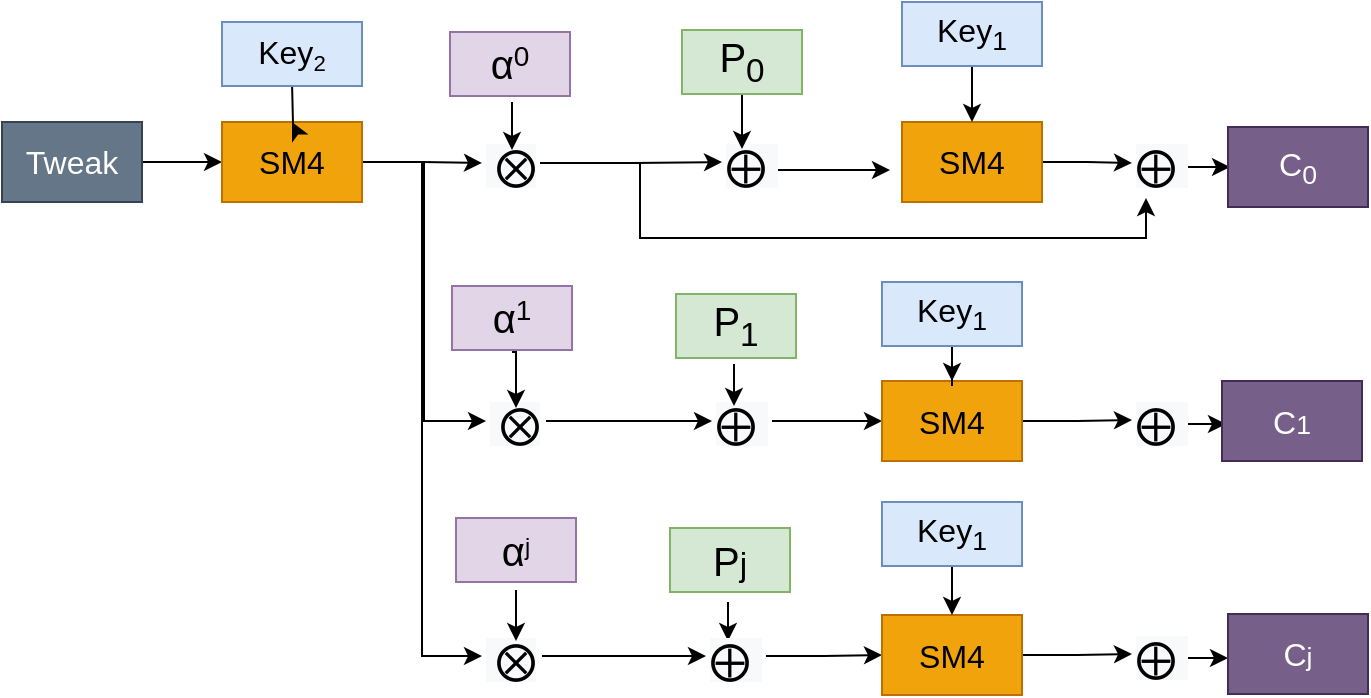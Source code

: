 <mxfile version="20.2.4" type="github">
  <diagram id="vxEQ55yAV3wUE28LkBF-" name="Page-1">
    <mxGraphModel dx="1185" dy="588" grid="1" gridSize="10" guides="1" tooltips="1" connect="1" arrows="1" fold="1" page="1" pageScale="1" pageWidth="827" pageHeight="1169" math="0" shadow="0">
      <root>
        <mxCell id="0" />
        <mxCell id="1" parent="0" />
        <mxCell id="I90uojJ2yvvB7msEJ_s_-4" value="" style="edgeStyle=orthogonalEdgeStyle;rounded=0;orthogonalLoop=1;jettySize=auto;html=1;fontSize=16;" edge="1" parent="1" source="I90uojJ2yvvB7msEJ_s_-1" target="I90uojJ2yvvB7msEJ_s_-2">
          <mxGeometry relative="1" as="geometry" />
        </mxCell>
        <mxCell id="I90uojJ2yvvB7msEJ_s_-1" value="Tweak" style="rounded=0;whiteSpace=wrap;html=1;fontSize=16;fillColor=#647687;fontColor=#ffffff;strokeColor=#314354;" vertex="1" parent="1">
          <mxGeometry x="130" y="190" width="70" height="40" as="geometry" />
        </mxCell>
        <mxCell id="I90uojJ2yvvB7msEJ_s_-11" value="" style="edgeStyle=orthogonalEdgeStyle;rounded=0;orthogonalLoop=1;jettySize=auto;html=1;fontSize=20;" edge="1" parent="1" source="I90uojJ2yvvB7msEJ_s_-2" target="I90uojJ2yvvB7msEJ_s_-9">
          <mxGeometry relative="1" as="geometry" />
        </mxCell>
        <mxCell id="I90uojJ2yvvB7msEJ_s_-19" style="edgeStyle=orthogonalEdgeStyle;rounded=0;orthogonalLoop=1;jettySize=auto;html=1;exitX=1;exitY=0.5;exitDx=0;exitDy=0;entryX=0;entryY=0.5;entryDx=0;entryDy=0;fontSize=14;" edge="1" parent="1" source="I90uojJ2yvvB7msEJ_s_-2" target="I90uojJ2yvvB7msEJ_s_-18">
          <mxGeometry relative="1" as="geometry" />
        </mxCell>
        <mxCell id="I90uojJ2yvvB7msEJ_s_-21" style="edgeStyle=orthogonalEdgeStyle;rounded=0;orthogonalLoop=1;jettySize=auto;html=1;exitX=1;exitY=0.5;exitDx=0;exitDy=0;entryX=0;entryY=0.5;entryDx=0;entryDy=0;fontSize=14;" edge="1" parent="1" source="I90uojJ2yvvB7msEJ_s_-2" target="I90uojJ2yvvB7msEJ_s_-20">
          <mxGeometry relative="1" as="geometry" />
        </mxCell>
        <mxCell id="I90uojJ2yvvB7msEJ_s_-2" value="SM4" style="rounded=0;whiteSpace=wrap;html=1;fontSize=16;fillColor=#f0a30a;strokeColor=#BD7000;fontColor=#000000;" vertex="1" parent="1">
          <mxGeometry x="240" y="190" width="70" height="40" as="geometry" />
        </mxCell>
        <mxCell id="I90uojJ2yvvB7msEJ_s_-5" value="" style="edgeStyle=orthogonalEdgeStyle;rounded=0;orthogonalLoop=1;jettySize=auto;html=1;fontSize=16;" edge="1" parent="1" target="I90uojJ2yvvB7msEJ_s_-2">
          <mxGeometry relative="1" as="geometry">
            <mxPoint x="275" y="170" as="sourcePoint" />
          </mxGeometry>
        </mxCell>
        <mxCell id="I90uojJ2yvvB7msEJ_s_-66" value="" style="edgeStyle=orthogonalEdgeStyle;rounded=0;orthogonalLoop=1;jettySize=auto;html=1;fontSize=14;" edge="1" parent="1">
          <mxGeometry relative="1" as="geometry">
            <mxPoint x="715" y="458" as="sourcePoint" />
            <mxPoint x="743" y="457.524" as="targetPoint" />
          </mxGeometry>
        </mxCell>
        <mxCell id="I90uojJ2yvvB7msEJ_s_-7" value="&lt;span style=&quot;color: rgb(0, 0, 0); font-family: Helvetica; font-size: 20px; font-style: normal; font-variant-ligatures: normal; font-variant-caps: normal; font-weight: 400; letter-spacing: normal; orphans: 2; text-align: left; text-indent: 0px; text-transform: none; widows: 2; word-spacing: 0px; -webkit-text-stroke-width: 0px; background-color: rgb(248, 249, 250); text-decoration-thickness: initial; text-decoration-style: initial; text-decoration-color: initial;&quot;&gt;&lt;font face=&quot;微软雅黑&quot; style=&quot;font-size: 20px;&quot;&gt;⨁&lt;/font&gt;&lt;/span&gt;&lt;span style=&quot;color: rgb(0, 0, 0); font-family: Helvetica; font-size: 20px; font-style: normal; font-variant-ligatures: normal; font-variant-caps: normal; font-weight: 400; letter-spacing: normal; orphans: 2; text-align: left; text-indent: 0px; text-transform: none; widows: 2; word-spacing: 0px; -webkit-text-stroke-width: 0px; background-color: rgb(248, 249, 250); text-decoration-thickness: initial; text-decoration-style: initial; text-decoration-color: initial;&quot;&gt;&amp;nbsp;&lt;/span&gt;" style="text;whiteSpace=wrap;html=1;fontSize=20;" vertex="1" parent="1">
          <mxGeometry x="695" y="438.5" width="30" height="35" as="geometry" />
        </mxCell>
        <mxCell id="I90uojJ2yvvB7msEJ_s_-32" value="" style="edgeStyle=orthogonalEdgeStyle;rounded=0;orthogonalLoop=1;jettySize=auto;html=1;fontSize=14;" edge="1" parent="1" source="I90uojJ2yvvB7msEJ_s_-9" target="I90uojJ2yvvB7msEJ_s_-31">
          <mxGeometry relative="1" as="geometry" />
        </mxCell>
        <mxCell id="I90uojJ2yvvB7msEJ_s_-43" style="edgeStyle=orthogonalEdgeStyle;rounded=0;orthogonalLoop=1;jettySize=auto;html=1;exitX=1;exitY=0.5;exitDx=0;exitDy=0;entryX=0.25;entryY=1;entryDx=0;entryDy=0;fontSize=14;" edge="1" parent="1">
          <mxGeometry relative="1" as="geometry">
            <mxPoint x="399" y="210.5" as="sourcePoint" />
            <mxPoint x="701.5" y="228" as="targetPoint" />
            <Array as="points">
              <mxPoint x="449" y="211" />
              <mxPoint x="449" y="248" />
              <mxPoint x="702" y="248" />
              <mxPoint x="702" y="228" />
            </Array>
          </mxGeometry>
        </mxCell>
        <mxCell id="I90uojJ2yvvB7msEJ_s_-9" value="&lt;span style=&quot;color: rgb(0, 0, 0); font-family: 微软雅黑; font-style: normal; font-variant-ligatures: normal; font-variant-caps: normal; font-weight: 400; letter-spacing: normal; orphans: 2; text-align: left; text-indent: 0px; text-transform: none; widows: 2; word-spacing: 0px; -webkit-text-stroke-width: 0px; background-color: rgb(248, 249, 250); text-decoration-thickness: initial; text-decoration-style: initial; text-decoration-color: initial; float: none; display: inline !important;&quot;&gt;&lt;font style=&quot;font-size: 20px;&quot;&gt;&amp;nbsp;⨂&lt;/font&gt;&lt;/span&gt;" style="text;whiteSpace=wrap;html=1;fontSize=20;" vertex="1" parent="1">
          <mxGeometry x="370" y="193" width="30" height="35" as="geometry" />
        </mxCell>
        <mxCell id="I90uojJ2yvvB7msEJ_s_-12" value="&lt;p class=&quot;MsoNormal&quot;&gt;&lt;br&gt;&lt;/p&gt;" style="text;whiteSpace=wrap;html=1;fontSize=20;" vertex="1" parent="1">
          <mxGeometry x="600" y="330" width="30" height="50" as="geometry" />
        </mxCell>
        <mxCell id="I90uojJ2yvvB7msEJ_s_-17" value="" style="edgeStyle=orthogonalEdgeStyle;rounded=0;orthogonalLoop=1;jettySize=auto;html=1;fontSize=14;" edge="1" parent="1">
          <mxGeometry relative="1" as="geometry">
            <mxPoint x="385.0" y="180" as="sourcePoint" />
            <mxPoint x="385.0" y="204" as="targetPoint" />
          </mxGeometry>
        </mxCell>
        <mxCell id="I90uojJ2yvvB7msEJ_s_-45" value="" style="edgeStyle=orthogonalEdgeStyle;rounded=0;orthogonalLoop=1;jettySize=auto;html=1;fontSize=14;" edge="1" parent="1" source="I90uojJ2yvvB7msEJ_s_-18" target="I90uojJ2yvvB7msEJ_s_-44">
          <mxGeometry relative="1" as="geometry" />
        </mxCell>
        <mxCell id="I90uojJ2yvvB7msEJ_s_-18" value="&lt;span style=&quot;color: rgb(0, 0, 0); font-family: 微软雅黑; font-style: normal; font-variant-ligatures: normal; font-variant-caps: normal; font-weight: 400; letter-spacing: normal; orphans: 2; text-align: left; text-indent: 0px; text-transform: none; widows: 2; word-spacing: 0px; -webkit-text-stroke-width: 0px; background-color: rgb(248, 249, 250); text-decoration-thickness: initial; text-decoration-style: initial; text-decoration-color: initial; float: none; display: inline !important;&quot;&gt;&lt;font style=&quot;font-size: 20px;&quot;&gt;&amp;nbsp;⨂&lt;/font&gt;&lt;/span&gt;" style="text;whiteSpace=wrap;html=1;fontSize=20;" vertex="1" parent="1">
          <mxGeometry x="372" y="322" width="30" height="35" as="geometry" />
        </mxCell>
        <mxCell id="I90uojJ2yvvB7msEJ_s_-59" value="" style="edgeStyle=orthogonalEdgeStyle;rounded=0;orthogonalLoop=1;jettySize=auto;html=1;fontSize=14;" edge="1" parent="1" source="I90uojJ2yvvB7msEJ_s_-20" target="I90uojJ2yvvB7msEJ_s_-58">
          <mxGeometry relative="1" as="geometry" />
        </mxCell>
        <mxCell id="I90uojJ2yvvB7msEJ_s_-20" value="&lt;span style=&quot;color: rgb(0, 0, 0); font-family: 微软雅黑; font-style: normal; font-variant-ligatures: normal; font-variant-caps: normal; font-weight: 400; letter-spacing: normal; orphans: 2; text-align: left; text-indent: 0px; text-transform: none; widows: 2; word-spacing: 0px; -webkit-text-stroke-width: 0px; background-color: rgb(248, 249, 250); text-decoration-thickness: initial; text-decoration-style: initial; text-decoration-color: initial; float: none; display: inline !important;&quot;&gt;&lt;font style=&quot;font-size: 20px;&quot;&gt;&amp;nbsp;⨂&lt;/font&gt;&lt;/span&gt;" style="text;whiteSpace=wrap;html=1;fontSize=20;" vertex="1" parent="1">
          <mxGeometry x="370" y="439.5" width="30" height="35" as="geometry" />
        </mxCell>
        <mxCell id="I90uojJ2yvvB7msEJ_s_-22" value="&lt;span style=&quot;font-family: Arial; font-size: 20px; text-align: left;&quot;&gt;α&lt;/span&gt;&lt;span style=&quot;font-family: Arial; text-align: left;&quot;&gt;&lt;sup style=&quot;&quot;&gt;&lt;font style=&quot;font-size: 14px;&quot;&gt;0&lt;/font&gt;&lt;/sup&gt;&lt;/span&gt;" style="rounded=0;whiteSpace=wrap;html=1;fontSize=16;fillColor=#e1d5e7;strokeColor=#9673a6;" vertex="1" parent="1">
          <mxGeometry x="354" y="145" width="60" height="32" as="geometry" />
        </mxCell>
        <mxCell id="I90uojJ2yvvB7msEJ_s_-27" style="edgeStyle=orthogonalEdgeStyle;rounded=0;orthogonalLoop=1;jettySize=auto;html=1;exitX=0.5;exitY=1;exitDx=0;exitDy=0;entryX=0.5;entryY=0;entryDx=0;entryDy=0;fontSize=14;" edge="1" parent="1">
          <mxGeometry relative="1" as="geometry">
            <mxPoint x="385" y="305" as="sourcePoint" />
            <mxPoint x="387" y="333" as="targetPoint" />
          </mxGeometry>
        </mxCell>
        <mxCell id="I90uojJ2yvvB7msEJ_s_-23" value="&lt;span style=&quot;font-family: Arial; font-size: 20px; text-align: left;&quot;&gt;α&lt;/span&gt;&lt;span style=&quot;font-family: Arial; text-align: left;&quot;&gt;&lt;sup style=&quot;&quot;&gt;&lt;font style=&quot;font-size: 14px;&quot;&gt;1&lt;/font&gt;&lt;/sup&gt;&lt;/span&gt;" style="rounded=0;whiteSpace=wrap;html=1;fontSize=16;fillColor=#e1d5e7;strokeColor=#9673a6;" vertex="1" parent="1">
          <mxGeometry x="355" y="272" width="60" height="32" as="geometry" />
        </mxCell>
        <mxCell id="I90uojJ2yvvB7msEJ_s_-30" value="" style="edgeStyle=orthogonalEdgeStyle;rounded=0;orthogonalLoop=1;jettySize=auto;html=1;fontSize=14;" edge="1" parent="1">
          <mxGeometry relative="1" as="geometry">
            <mxPoint x="387.0" y="424" as="sourcePoint" />
            <mxPoint x="387.0" y="449.5" as="targetPoint" />
          </mxGeometry>
        </mxCell>
        <mxCell id="I90uojJ2yvvB7msEJ_s_-28" value="&lt;span style=&quot;font-family: Arial; font-size: 20px; text-align: left;&quot;&gt;α&lt;/span&gt;&lt;span style=&quot;font-family: Arial; text-align: left; font-size: 14px;&quot;&gt;&lt;sup&gt;j&lt;/sup&gt;&lt;/span&gt;" style="rounded=0;whiteSpace=wrap;html=1;fontSize=16;fillColor=#e1d5e7;strokeColor=#9673a6;" vertex="1" parent="1">
          <mxGeometry x="357" y="388" width="60" height="32" as="geometry" />
        </mxCell>
        <mxCell id="I90uojJ2yvvB7msEJ_s_-34" value="" style="edgeStyle=orthogonalEdgeStyle;rounded=0;orthogonalLoop=1;jettySize=auto;html=1;fontSize=14;" edge="1" parent="1">
          <mxGeometry relative="1" as="geometry">
            <mxPoint x="514" y="214" as="sourcePoint" />
            <mxPoint x="574" y="214" as="targetPoint" />
          </mxGeometry>
        </mxCell>
        <mxCell id="I90uojJ2yvvB7msEJ_s_-31" value="&lt;span style=&quot;color: rgb(0, 0, 0); font-family: Helvetica; font-size: 20px; font-style: normal; font-variant-ligatures: normal; font-variant-caps: normal; font-weight: 400; letter-spacing: normal; orphans: 2; text-align: left; text-indent: 0px; text-transform: none; widows: 2; word-spacing: 0px; -webkit-text-stroke-width: 0px; background-color: rgb(248, 249, 250); text-decoration-thickness: initial; text-decoration-style: initial; text-decoration-color: initial;&quot;&gt;&lt;font face=&quot;微软雅黑&quot; style=&quot;font-size: 20px;&quot;&gt;⨁&lt;/font&gt;&lt;/span&gt;&lt;span style=&quot;color: rgb(0, 0, 0); font-family: Helvetica; font-size: 20px; font-style: normal; font-variant-ligatures: normal; font-variant-caps: normal; font-weight: 400; letter-spacing: normal; orphans: 2; text-align: left; text-indent: 0px; text-transform: none; widows: 2; word-spacing: 0px; -webkit-text-stroke-width: 0px; background-color: rgb(248, 249, 250); text-decoration-thickness: initial; text-decoration-style: initial; text-decoration-color: initial;&quot;&gt;&amp;nbsp;&lt;/span&gt;" style="text;whiteSpace=wrap;html=1;fontSize=20;" vertex="1" parent="1">
          <mxGeometry x="490" y="192.5" width="30" height="35" as="geometry" />
        </mxCell>
        <mxCell id="I90uojJ2yvvB7msEJ_s_-36" value="" style="edgeStyle=orthogonalEdgeStyle;rounded=0;orthogonalLoop=1;jettySize=auto;html=1;fontSize=14;" edge="1" parent="1" source="I90uojJ2yvvB7msEJ_s_-33" target="I90uojJ2yvvB7msEJ_s_-35">
          <mxGeometry relative="1" as="geometry" />
        </mxCell>
        <mxCell id="I90uojJ2yvvB7msEJ_s_-33" value="SM4" style="rounded=0;whiteSpace=wrap;html=1;fontSize=16;fillColor=#f0a30a;strokeColor=#BD7000;fontColor=#000000;" vertex="1" parent="1">
          <mxGeometry x="580" y="190" width="70" height="40" as="geometry" />
        </mxCell>
        <mxCell id="I90uojJ2yvvB7msEJ_s_-38" value="" style="edgeStyle=orthogonalEdgeStyle;rounded=0;orthogonalLoop=1;jettySize=auto;html=1;fontSize=14;" edge="1" parent="1">
          <mxGeometry relative="1" as="geometry">
            <mxPoint x="715" y="212.524" as="sourcePoint" />
            <mxPoint x="744" y="212.0" as="targetPoint" />
          </mxGeometry>
        </mxCell>
        <mxCell id="I90uojJ2yvvB7msEJ_s_-35" value="&lt;span style=&quot;color: rgb(0, 0, 0); font-family: Helvetica; font-size: 20px; font-style: normal; font-variant-ligatures: normal; font-variant-caps: normal; font-weight: 400; letter-spacing: normal; orphans: 2; text-align: left; text-indent: 0px; text-transform: none; widows: 2; word-spacing: 0px; -webkit-text-stroke-width: 0px; background-color: rgb(248, 249, 250); text-decoration-thickness: initial; text-decoration-style: initial; text-decoration-color: initial;&quot;&gt;&lt;font face=&quot;微软雅黑&quot; style=&quot;font-size: 20px;&quot;&gt;⨁&lt;/font&gt;&lt;/span&gt;&lt;span style=&quot;color: rgb(0, 0, 0); font-family: Helvetica; font-size: 20px; font-style: normal; font-variant-ligatures: normal; font-variant-caps: normal; font-weight: 400; letter-spacing: normal; orphans: 2; text-align: left; text-indent: 0px; text-transform: none; widows: 2; word-spacing: 0px; -webkit-text-stroke-width: 0px; background-color: rgb(248, 249, 250); text-decoration-thickness: initial; text-decoration-style: initial; text-decoration-color: initial;&quot;&gt;&amp;nbsp;&lt;/span&gt;" style="text;whiteSpace=wrap;html=1;fontSize=20;" vertex="1" parent="1">
          <mxGeometry x="695" y="193" width="30" height="35" as="geometry" />
        </mxCell>
        <mxCell id="I90uojJ2yvvB7msEJ_s_-37" value="C&lt;sub&gt;0&lt;/sub&gt;" style="rounded=0;whiteSpace=wrap;html=1;fontSize=16;fillColor=#76608a;fontColor=#ffffff;strokeColor=#432D57;" vertex="1" parent="1">
          <mxGeometry x="743" y="192.5" width="70" height="40" as="geometry" />
        </mxCell>
        <mxCell id="I90uojJ2yvvB7msEJ_s_-40" value="" style="edgeStyle=orthogonalEdgeStyle;rounded=0;orthogonalLoop=1;jettySize=auto;html=1;fontSize=14;" edge="1" parent="1">
          <mxGeometry relative="1" as="geometry">
            <mxPoint x="500.0" y="173.0" as="sourcePoint" />
            <mxPoint x="500.0" y="203.5" as="targetPoint" />
          </mxGeometry>
        </mxCell>
        <mxCell id="I90uojJ2yvvB7msEJ_s_-39" value="&lt;div style=&quot;text-align: left;&quot;&gt;&lt;span style=&quot;background-color: initial; font-size: 20px;&quot;&gt;&lt;font face=&quot;Arial&quot;&gt;P&lt;sub&gt;0&lt;/sub&gt;&lt;/font&gt;&lt;/span&gt;&lt;/div&gt;" style="rounded=0;whiteSpace=wrap;html=1;fontSize=16;fillColor=#d5e8d4;strokeColor=#82b366;" vertex="1" parent="1">
          <mxGeometry x="470" y="144" width="60" height="32" as="geometry" />
        </mxCell>
        <mxCell id="I90uojJ2yvvB7msEJ_s_-42" value="" style="edgeStyle=orthogonalEdgeStyle;rounded=0;orthogonalLoop=1;jettySize=auto;html=1;fontSize=14;" edge="1" parent="1" source="I90uojJ2yvvB7msEJ_s_-41" target="I90uojJ2yvvB7msEJ_s_-33">
          <mxGeometry relative="1" as="geometry" />
        </mxCell>
        <mxCell id="I90uojJ2yvvB7msEJ_s_-41" value="Key&lt;sub&gt;1&lt;/sub&gt;" style="rounded=0;whiteSpace=wrap;html=1;fontSize=16;fillColor=#dae8fc;strokeColor=#6c8ebf;" vertex="1" parent="1">
          <mxGeometry x="580" y="130" width="70" height="32" as="geometry" />
        </mxCell>
        <mxCell id="I90uojJ2yvvB7msEJ_s_-49" value="" style="edgeStyle=orthogonalEdgeStyle;rounded=0;orthogonalLoop=1;jettySize=auto;html=1;fontSize=14;" edge="1" parent="1" source="I90uojJ2yvvB7msEJ_s_-44" target="I90uojJ2yvvB7msEJ_s_-48">
          <mxGeometry relative="1" as="geometry" />
        </mxCell>
        <mxCell id="I90uojJ2yvvB7msEJ_s_-44" value="&lt;span style=&quot;color: rgb(0, 0, 0); font-family: Helvetica; font-size: 20px; font-style: normal; font-variant-ligatures: normal; font-variant-caps: normal; font-weight: 400; letter-spacing: normal; orphans: 2; text-align: left; text-indent: 0px; text-transform: none; widows: 2; word-spacing: 0px; -webkit-text-stroke-width: 0px; background-color: rgb(248, 249, 250); text-decoration-thickness: initial; text-decoration-style: initial; text-decoration-color: initial;&quot;&gt;&lt;font face=&quot;微软雅黑&quot; style=&quot;font-size: 20px;&quot;&gt;⨁&lt;/font&gt;&lt;/span&gt;&lt;span style=&quot;color: rgb(0, 0, 0); font-family: Helvetica; font-size: 20px; font-style: normal; font-variant-ligatures: normal; font-variant-caps: normal; font-weight: 400; letter-spacing: normal; orphans: 2; text-align: left; text-indent: 0px; text-transform: none; widows: 2; word-spacing: 0px; -webkit-text-stroke-width: 0px; background-color: rgb(248, 249, 250); text-decoration-thickness: initial; text-decoration-style: initial; text-decoration-color: initial;&quot;&gt;&amp;nbsp;&lt;/span&gt;" style="text;whiteSpace=wrap;html=1;fontSize=20;" vertex="1" parent="1">
          <mxGeometry x="485" y="322" width="30" height="35" as="geometry" />
        </mxCell>
        <mxCell id="I90uojJ2yvvB7msEJ_s_-47" value="" style="edgeStyle=orthogonalEdgeStyle;rounded=0;orthogonalLoop=1;jettySize=auto;html=1;fontSize=14;" edge="1" parent="1">
          <mxGeometry relative="1" as="geometry">
            <mxPoint x="496.0" y="311" as="sourcePoint" />
            <mxPoint x="496.0" y="332" as="targetPoint" />
          </mxGeometry>
        </mxCell>
        <mxCell id="I90uojJ2yvvB7msEJ_s_-46" value="&lt;div style=&quot;text-align: left;&quot;&gt;&lt;span style=&quot;background-color: initial; font-size: 20px;&quot;&gt;&lt;font face=&quot;Arial&quot;&gt;P&lt;sub&gt;1&lt;/sub&gt;&lt;/font&gt;&lt;/span&gt;&lt;/div&gt;" style="rounded=0;whiteSpace=wrap;html=1;fontSize=16;fillColor=#d5e8d4;strokeColor=#82b366;" vertex="1" parent="1">
          <mxGeometry x="467" y="276" width="60" height="32" as="geometry" />
        </mxCell>
        <mxCell id="I90uojJ2yvvB7msEJ_s_-53" value="" style="edgeStyle=orthogonalEdgeStyle;rounded=0;orthogonalLoop=1;jettySize=auto;html=1;fontSize=14;" edge="1" parent="1" source="I90uojJ2yvvB7msEJ_s_-48" target="I90uojJ2yvvB7msEJ_s_-52">
          <mxGeometry relative="1" as="geometry" />
        </mxCell>
        <mxCell id="I90uojJ2yvvB7msEJ_s_-48" value="SM4" style="rounded=0;whiteSpace=wrap;html=1;fontSize=16;fillColor=#f0a30a;strokeColor=#BD7000;fontColor=#000000;" vertex="1" parent="1">
          <mxGeometry x="570" y="319.5" width="70" height="40" as="geometry" />
        </mxCell>
        <mxCell id="I90uojJ2yvvB7msEJ_s_-51" value="" style="edgeStyle=orthogonalEdgeStyle;rounded=0;orthogonalLoop=1;jettySize=auto;html=1;fontSize=14;" edge="1" parent="1" source="I90uojJ2yvvB7msEJ_s_-50" target="I90uojJ2yvvB7msEJ_s_-48">
          <mxGeometry relative="1" as="geometry" />
        </mxCell>
        <mxCell id="I90uojJ2yvvB7msEJ_s_-50" value="Key&lt;sub&gt;1&lt;/sub&gt;" style="rounded=0;whiteSpace=wrap;html=1;fontSize=16;fillColor=#dae8fc;strokeColor=#6c8ebf;" vertex="1" parent="1">
          <mxGeometry x="570" y="270" width="70" height="32" as="geometry" />
        </mxCell>
        <mxCell id="I90uojJ2yvvB7msEJ_s_-55" value="" style="edgeStyle=orthogonalEdgeStyle;rounded=0;orthogonalLoop=1;jettySize=auto;html=1;fontSize=14;" edge="1" parent="1">
          <mxGeometry relative="1" as="geometry">
            <mxPoint x="717" y="341" as="sourcePoint" />
            <mxPoint x="742" y="341" as="targetPoint" />
          </mxGeometry>
        </mxCell>
        <mxCell id="I90uojJ2yvvB7msEJ_s_-52" value="&lt;span style=&quot;color: rgb(0, 0, 0); font-family: Helvetica; font-size: 20px; font-style: normal; font-variant-ligatures: normal; font-variant-caps: normal; font-weight: 400; letter-spacing: normal; orphans: 2; text-align: left; text-indent: 0px; text-transform: none; widows: 2; word-spacing: 0px; -webkit-text-stroke-width: 0px; background-color: rgb(248, 249, 250); text-decoration-thickness: initial; text-decoration-style: initial; text-decoration-color: initial;&quot;&gt;&lt;font face=&quot;微软雅黑&quot; style=&quot;font-size: 20px;&quot;&gt;⨁&lt;/font&gt;&lt;/span&gt;&lt;span style=&quot;color: rgb(0, 0, 0); font-family: Helvetica; font-size: 20px; font-style: normal; font-variant-ligatures: normal; font-variant-caps: normal; font-weight: 400; letter-spacing: normal; orphans: 2; text-align: left; text-indent: 0px; text-transform: none; widows: 2; word-spacing: 0px; -webkit-text-stroke-width: 0px; background-color: rgb(248, 249, 250); text-decoration-thickness: initial; text-decoration-style: initial; text-decoration-color: initial;&quot;&gt;&amp;nbsp;&lt;/span&gt;" style="text;whiteSpace=wrap;html=1;fontSize=20;" vertex="1" parent="1">
          <mxGeometry x="695" y="321.5" width="30" height="35" as="geometry" />
        </mxCell>
        <mxCell id="I90uojJ2yvvB7msEJ_s_-54" value="C&lt;span style=&quot;font-size: 13.333px;&quot;&gt;1&lt;/span&gt;" style="rounded=0;whiteSpace=wrap;html=1;fontSize=16;fillColor=#76608a;fontColor=#ffffff;strokeColor=#432D57;" vertex="1" parent="1">
          <mxGeometry x="740" y="319.5" width="70" height="40" as="geometry" />
        </mxCell>
        <mxCell id="I90uojJ2yvvB7msEJ_s_-61" value="" style="edgeStyle=orthogonalEdgeStyle;rounded=0;orthogonalLoop=1;jettySize=auto;html=1;fontSize=14;" edge="1" parent="1">
          <mxGeometry relative="1" as="geometry">
            <mxPoint x="493" y="430" as="sourcePoint" />
            <mxPoint x="493" y="449.5" as="targetPoint" />
          </mxGeometry>
        </mxCell>
        <mxCell id="I90uojJ2yvvB7msEJ_s_-57" value="&lt;div style=&quot;text-align: left;&quot;&gt;&lt;span style=&quot;background-color: initial;&quot;&gt;&lt;font style=&quot;&quot; face=&quot;Arial&quot;&gt;&lt;span style=&quot;font-size: 20px;&quot;&gt;P&lt;/span&gt;&lt;span style=&quot;font-size: 16.667px;&quot;&gt;j&lt;/span&gt;&lt;/font&gt;&lt;/span&gt;&lt;/div&gt;" style="rounded=0;whiteSpace=wrap;html=1;fontSize=16;fillColor=#d5e8d4;strokeColor=#82b366;" vertex="1" parent="1">
          <mxGeometry x="464" y="393" width="60" height="32" as="geometry" />
        </mxCell>
        <mxCell id="I90uojJ2yvvB7msEJ_s_-64" value="" style="edgeStyle=orthogonalEdgeStyle;rounded=0;orthogonalLoop=1;jettySize=auto;html=1;fontSize=14;" edge="1" parent="1" source="I90uojJ2yvvB7msEJ_s_-58" target="I90uojJ2yvvB7msEJ_s_-62">
          <mxGeometry relative="1" as="geometry" />
        </mxCell>
        <mxCell id="I90uojJ2yvvB7msEJ_s_-58" value="&lt;span style=&quot;color: rgb(0, 0, 0); font-family: Helvetica; font-size: 20px; font-style: normal; font-variant-ligatures: normal; font-variant-caps: normal; font-weight: 400; letter-spacing: normal; orphans: 2; text-align: left; text-indent: 0px; text-transform: none; widows: 2; word-spacing: 0px; -webkit-text-stroke-width: 0px; background-color: rgb(248, 249, 250); text-decoration-thickness: initial; text-decoration-style: initial; text-decoration-color: initial;&quot;&gt;&lt;font face=&quot;微软雅黑&quot; style=&quot;font-size: 20px;&quot;&gt;⨁&lt;/font&gt;&lt;/span&gt;&lt;span style=&quot;color: rgb(0, 0, 0); font-family: Helvetica; font-size: 20px; font-style: normal; font-variant-ligatures: normal; font-variant-caps: normal; font-weight: 400; letter-spacing: normal; orphans: 2; text-align: left; text-indent: 0px; text-transform: none; widows: 2; word-spacing: 0px; -webkit-text-stroke-width: 0px; background-color: rgb(248, 249, 250); text-decoration-thickness: initial; text-decoration-style: initial; text-decoration-color: initial;&quot;&gt;&amp;nbsp;&lt;/span&gt;" style="text;whiteSpace=wrap;html=1;fontSize=20;" vertex="1" parent="1">
          <mxGeometry x="482" y="439.5" width="30" height="35" as="geometry" />
        </mxCell>
        <mxCell id="I90uojJ2yvvB7msEJ_s_-63" value="" style="edgeStyle=orthogonalEdgeStyle;rounded=0;orthogonalLoop=1;jettySize=auto;html=1;fontSize=14;" edge="1" parent="1" source="I90uojJ2yvvB7msEJ_s_-62" target="I90uojJ2yvvB7msEJ_s_-7">
          <mxGeometry relative="1" as="geometry" />
        </mxCell>
        <mxCell id="I90uojJ2yvvB7msEJ_s_-62" value="SM4" style="rounded=0;whiteSpace=wrap;html=1;fontSize=16;fillColor=#f0a30a;strokeColor=#BD7000;fontColor=#000000;" vertex="1" parent="1">
          <mxGeometry x="570" y="436.5" width="70" height="40" as="geometry" />
        </mxCell>
        <mxCell id="I90uojJ2yvvB7msEJ_s_-65" value="C&lt;span style=&quot;font-size: 13.333px;&quot;&gt;j&lt;/span&gt;" style="rounded=0;whiteSpace=wrap;html=1;fontSize=16;fillColor=#76608a;fontColor=#ffffff;strokeColor=#432D57;" vertex="1" parent="1">
          <mxGeometry x="743" y="436" width="70" height="40" as="geometry" />
        </mxCell>
        <mxCell id="I90uojJ2yvvB7msEJ_s_-68" value="" style="edgeStyle=orthogonalEdgeStyle;rounded=0;orthogonalLoop=1;jettySize=auto;html=1;fontSize=14;" edge="1" parent="1" source="I90uojJ2yvvB7msEJ_s_-67" target="I90uojJ2yvvB7msEJ_s_-62">
          <mxGeometry relative="1" as="geometry" />
        </mxCell>
        <mxCell id="I90uojJ2yvvB7msEJ_s_-67" value="Key&lt;sub&gt;1&lt;/sub&gt;" style="rounded=0;whiteSpace=wrap;html=1;fontSize=16;fillColor=#dae8fc;strokeColor=#6c8ebf;" vertex="1" parent="1">
          <mxGeometry x="570" y="380" width="70" height="32" as="geometry" />
        </mxCell>
        <mxCell id="I90uojJ2yvvB7msEJ_s_-69" value="Key&lt;span style=&quot;font-size: 13.333px;&quot;&gt;&lt;sub&gt;2&lt;/sub&gt;&lt;/span&gt;" style="rounded=0;whiteSpace=wrap;html=1;fontSize=16;fillColor=#dae8fc;strokeColor=#6c8ebf;" vertex="1" parent="1">
          <mxGeometry x="240" y="140" width="70" height="32" as="geometry" />
        </mxCell>
      </root>
    </mxGraphModel>
  </diagram>
</mxfile>
